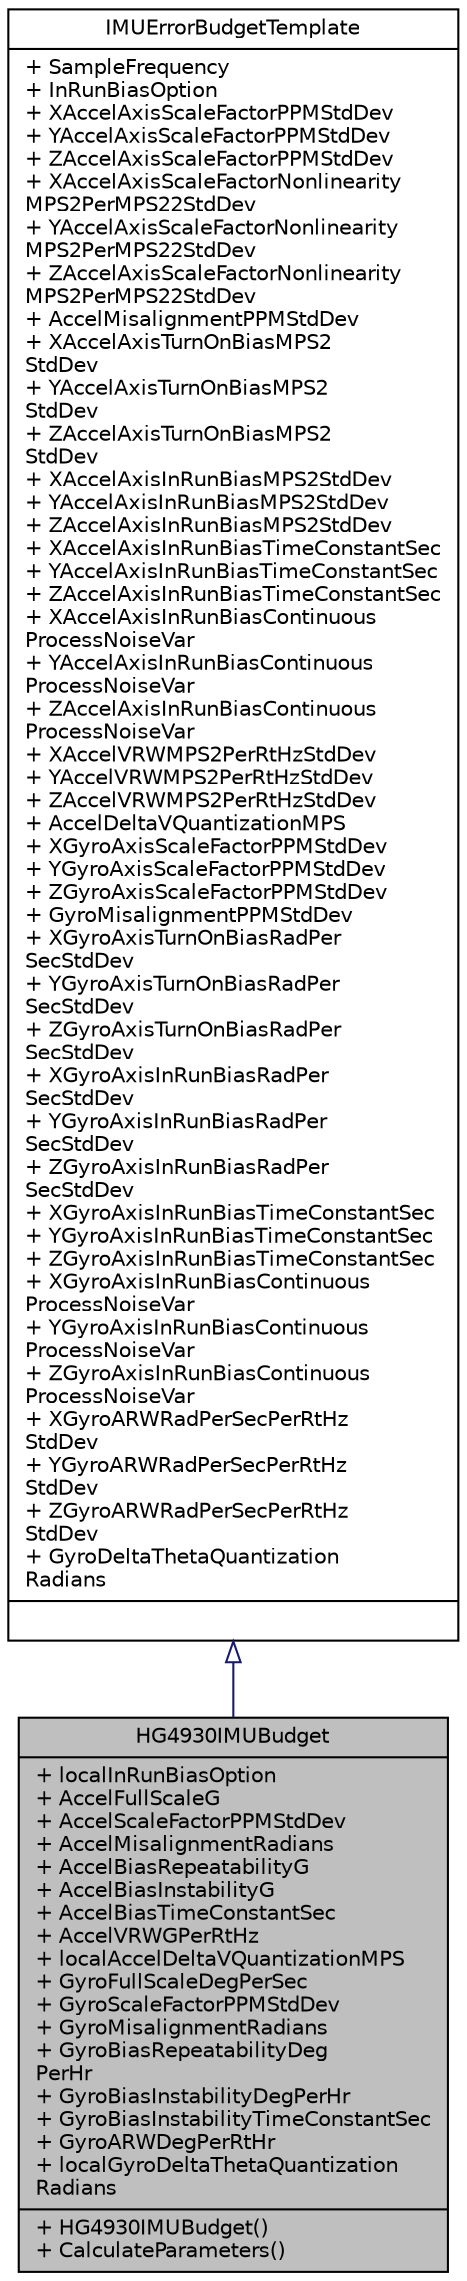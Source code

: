 digraph "HG4930IMUBudget"
{
 // LATEX_PDF_SIZE
  edge [fontname="Helvetica",fontsize="10",labelfontname="Helvetica",labelfontsize="10"];
  node [fontname="Helvetica",fontsize="10",shape=record];
  Node1 [label="{HG4930IMUBudget\n|+ localInRunBiasOption\l+ AccelFullScaleG\l+ AccelScaleFactorPPMStdDev\l+ AccelMisalignmentRadians\l+ AccelBiasRepeatabilityG\l+ AccelBiasInstabilityG\l+ AccelBiasTimeConstantSec\l+ AccelVRWGPerRtHz\l+ localAccelDeltaVQuantizationMPS\l+ GyroFullScaleDegPerSec\l+ GyroScaleFactorPPMStdDev\l+ GyroMisalignmentRadians\l+ GyroBiasRepeatabilityDeg\lPerHr\l+ GyroBiasInstabilityDegPerHr\l+ GyroBiasInstabilityTimeConstantSec\l+ GyroARWDegPerRtHr\l+ localGyroDeltaThetaQuantization\lRadians\l|+ HG4930IMUBudget()\l+ CalculateParameters()\l}",height=0.2,width=0.4,color="black", fillcolor="grey75", style="filled", fontcolor="black",tooltip=" "];
  Node2 -> Node1 [dir="back",color="midnightblue",fontsize="10",style="solid",arrowtail="onormal",fontname="Helvetica"];
  Node2 [label="{IMUErrorBudgetTemplate\n|+ SampleFrequency\l+ InRunBiasOption\l+ XAccelAxisScaleFactorPPMStdDev\l+ YAccelAxisScaleFactorPPMStdDev\l+ ZAccelAxisScaleFactorPPMStdDev\l+ XAccelAxisScaleFactorNonlinearity\lMPS2PerMPS22StdDev\l+ YAccelAxisScaleFactorNonlinearity\lMPS2PerMPS22StdDev\l+ ZAccelAxisScaleFactorNonlinearity\lMPS2PerMPS22StdDev\l+ AccelMisalignmentPPMStdDev\l+ XAccelAxisTurnOnBiasMPS2\lStdDev\l+ YAccelAxisTurnOnBiasMPS2\lStdDev\l+ ZAccelAxisTurnOnBiasMPS2\lStdDev\l+ XAccelAxisInRunBiasMPS2StdDev\l+ YAccelAxisInRunBiasMPS2StdDev\l+ ZAccelAxisInRunBiasMPS2StdDev\l+ XAccelAxisInRunBiasTimeConstantSec\l+ YAccelAxisInRunBiasTimeConstantSec\l+ ZAccelAxisInRunBiasTimeConstantSec\l+ XAccelAxisInRunBiasContinuous\lProcessNoiseVar\l+ YAccelAxisInRunBiasContinuous\lProcessNoiseVar\l+ ZAccelAxisInRunBiasContinuous\lProcessNoiseVar\l+ XAccelVRWMPS2PerRtHzStdDev\l+ YAccelVRWMPS2PerRtHzStdDev\l+ ZAccelVRWMPS2PerRtHzStdDev\l+ AccelDeltaVQuantizationMPS\l+ XGyroAxisScaleFactorPPMStdDev\l+ YGyroAxisScaleFactorPPMStdDev\l+ ZGyroAxisScaleFactorPPMStdDev\l+ GyroMisalignmentPPMStdDev\l+ XGyroAxisTurnOnBiasRadPer\lSecStdDev\l+ YGyroAxisTurnOnBiasRadPer\lSecStdDev\l+ ZGyroAxisTurnOnBiasRadPer\lSecStdDev\l+ XGyroAxisInRunBiasRadPer\lSecStdDev\l+ YGyroAxisInRunBiasRadPer\lSecStdDev\l+ ZGyroAxisInRunBiasRadPer\lSecStdDev\l+ XGyroAxisInRunBiasTimeConstantSec\l+ YGyroAxisInRunBiasTimeConstantSec\l+ ZGyroAxisInRunBiasTimeConstantSec\l+ XGyroAxisInRunBiasContinuous\lProcessNoiseVar\l+ YGyroAxisInRunBiasContinuous\lProcessNoiseVar\l+ ZGyroAxisInRunBiasContinuous\lProcessNoiseVar\l+ XGyroARWRadPerSecPerRtHz\lStdDev\l+ YGyroARWRadPerSecPerRtHz\lStdDev\l+ ZGyroARWRadPerSecPerRtHz\lStdDev\l+ GyroDeltaThetaQuantization\lRadians\l|}",height=0.2,width=0.4,color="black", fillcolor="white", style="filled",URL="$classIMUErrorBudgetTemplate.html",tooltip=" "];
}
